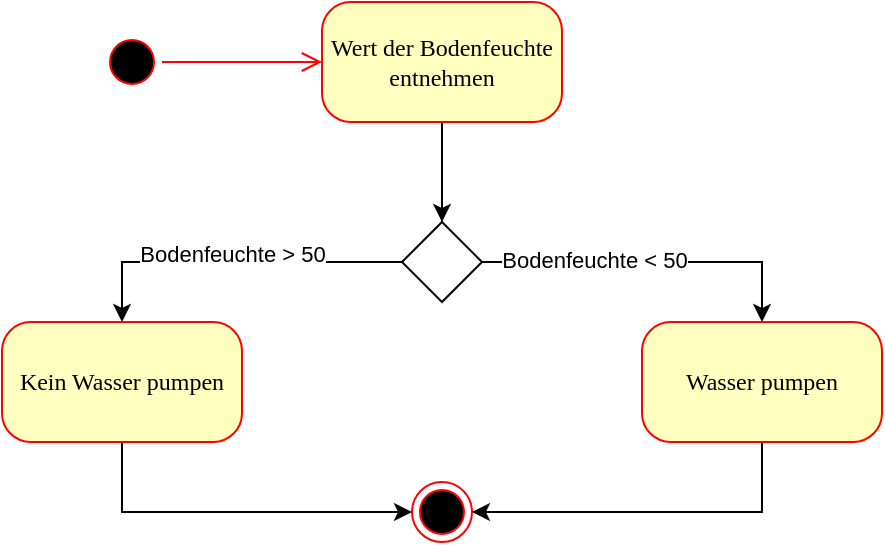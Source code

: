 <mxfile version="21.0.8"><diagram name="Page-1" id="58cdce13-f638-feb5-8d6f-7d28b1aa9fa0"><mxGraphModel dx="1434" dy="746" grid="1" gridSize="10" guides="1" tooltips="1" connect="1" arrows="1" fold="1" page="1" pageScale="1" pageWidth="1100" pageHeight="850" background="none" math="0" shadow="0"><root><mxCell id="0"/><mxCell id="1" parent="0"/><mxCell id="382b91b5511bd0f7-1" value="" style="ellipse;html=1;shape=startState;fillColor=#000000;strokeColor=#ff0000;rounded=1;shadow=0;comic=0;labelBackgroundColor=none;fontFamily=Verdana;fontSize=12;fontColor=#000000;align=center;direction=south;" parent="1" vertex="1"><mxGeometry x="130" y="135" width="30" height="30" as="geometry"/></mxCell><mxCell id="BEyHEM4kaSjvhOPiAS2t-3" style="edgeStyle=orthogonalEdgeStyle;rounded=0;orthogonalLoop=1;jettySize=auto;html=1;exitX=0.5;exitY=1;exitDx=0;exitDy=0;entryX=0.5;entryY=0;entryDx=0;entryDy=0;" edge="1" parent="1" source="382b91b5511bd0f7-6" target="BEyHEM4kaSjvhOPiAS2t-2"><mxGeometry relative="1" as="geometry"/></mxCell><mxCell id="382b91b5511bd0f7-6" value="&lt;div&gt;Wert der Bodenfeuchte entnehmen&lt;br&gt;&lt;/div&gt;" style="rounded=1;whiteSpace=wrap;html=1;arcSize=24;fillColor=#ffffc0;strokeColor=#ff0000;shadow=0;comic=0;labelBackgroundColor=none;fontFamily=Verdana;fontSize=12;fontColor=#000000;align=center;" parent="1" vertex="1"><mxGeometry x="240" y="120" width="120" height="60" as="geometry"/></mxCell><mxCell id="2a3bc250acf0617d-9" style="edgeStyle=orthogonalEdgeStyle;html=1;labelBackgroundColor=none;endArrow=open;endSize=8;strokeColor=#ff0000;fontFamily=Verdana;fontSize=12;align=left;" parent="1" source="382b91b5511bd0f7-1" target="382b91b5511bd0f7-6" edge="1"><mxGeometry relative="1" as="geometry"/></mxCell><mxCell id="BEyHEM4kaSjvhOPiAS2t-1" value="" style="ellipse;html=1;shape=endState;fillColor=#000000;strokeColor=#ff0000;rounded=1;shadow=0;comic=0;labelBackgroundColor=none;fontFamily=Verdana;fontSize=12;fontColor=#000000;align=center;" vertex="1" parent="1"><mxGeometry x="285" y="360" width="30" height="30" as="geometry"/></mxCell><mxCell id="BEyHEM4kaSjvhOPiAS2t-6" style="edgeStyle=orthogonalEdgeStyle;rounded=0;orthogonalLoop=1;jettySize=auto;html=1;exitX=1;exitY=0.5;exitDx=0;exitDy=0;entryX=0.5;entryY=0;entryDx=0;entryDy=0;" edge="1" parent="1" source="BEyHEM4kaSjvhOPiAS2t-2" target="BEyHEM4kaSjvhOPiAS2t-4"><mxGeometry relative="1" as="geometry"/></mxCell><mxCell id="BEyHEM4kaSjvhOPiAS2t-10" value="Bodenfeuchte &amp;lt; 50" style="edgeLabel;html=1;align=center;verticalAlign=middle;resizable=0;points=[];" vertex="1" connectable="0" parent="BEyHEM4kaSjvhOPiAS2t-6"><mxGeometry x="-0.341" y="1" relative="1" as="geometry"><mxPoint as="offset"/></mxGeometry></mxCell><mxCell id="BEyHEM4kaSjvhOPiAS2t-8" style="edgeStyle=orthogonalEdgeStyle;rounded=0;orthogonalLoop=1;jettySize=auto;html=1;exitX=0;exitY=0.5;exitDx=0;exitDy=0;" edge="1" parent="1" source="BEyHEM4kaSjvhOPiAS2t-2" target="BEyHEM4kaSjvhOPiAS2t-5"><mxGeometry relative="1" as="geometry"/></mxCell><mxCell id="BEyHEM4kaSjvhOPiAS2t-11" value="Bodenfeuchte &amp;gt; 50" style="edgeLabel;html=1;align=center;verticalAlign=middle;resizable=0;points=[];" vertex="1" connectable="0" parent="BEyHEM4kaSjvhOPiAS2t-8"><mxGeometry y="-4" relative="1" as="geometry"><mxPoint as="offset"/></mxGeometry></mxCell><mxCell id="BEyHEM4kaSjvhOPiAS2t-2" value="" style="rhombus;whiteSpace=wrap;html=1;" vertex="1" parent="1"><mxGeometry x="280" y="230" width="40" height="40" as="geometry"/></mxCell><mxCell id="BEyHEM4kaSjvhOPiAS2t-7" style="edgeStyle=orthogonalEdgeStyle;rounded=0;orthogonalLoop=1;jettySize=auto;html=1;exitX=0.5;exitY=1;exitDx=0;exitDy=0;entryX=1;entryY=0.5;entryDx=0;entryDy=0;" edge="1" parent="1" source="BEyHEM4kaSjvhOPiAS2t-4" target="BEyHEM4kaSjvhOPiAS2t-1"><mxGeometry relative="1" as="geometry"/></mxCell><mxCell id="BEyHEM4kaSjvhOPiAS2t-4" value="Wasser pumpen" style="rounded=1;whiteSpace=wrap;html=1;arcSize=24;fillColor=#ffffc0;strokeColor=#ff0000;shadow=0;comic=0;labelBackgroundColor=none;fontFamily=Verdana;fontSize=12;fontColor=#000000;align=center;" vertex="1" parent="1"><mxGeometry x="400" y="280" width="120" height="60" as="geometry"/></mxCell><mxCell id="BEyHEM4kaSjvhOPiAS2t-9" style="edgeStyle=orthogonalEdgeStyle;rounded=0;orthogonalLoop=1;jettySize=auto;html=1;exitX=0.5;exitY=1;exitDx=0;exitDy=0;entryX=0;entryY=0.5;entryDx=0;entryDy=0;" edge="1" parent="1" source="BEyHEM4kaSjvhOPiAS2t-5" target="BEyHEM4kaSjvhOPiAS2t-1"><mxGeometry relative="1" as="geometry"/></mxCell><mxCell id="BEyHEM4kaSjvhOPiAS2t-5" value="Kein Wasser pumpen" style="rounded=1;whiteSpace=wrap;html=1;arcSize=24;fillColor=#ffffc0;strokeColor=#ff0000;shadow=0;comic=0;labelBackgroundColor=none;fontFamily=Verdana;fontSize=12;fontColor=#000000;align=center;" vertex="1" parent="1"><mxGeometry x="80" y="280" width="120" height="60" as="geometry"/></mxCell></root></mxGraphModel></diagram></mxfile>